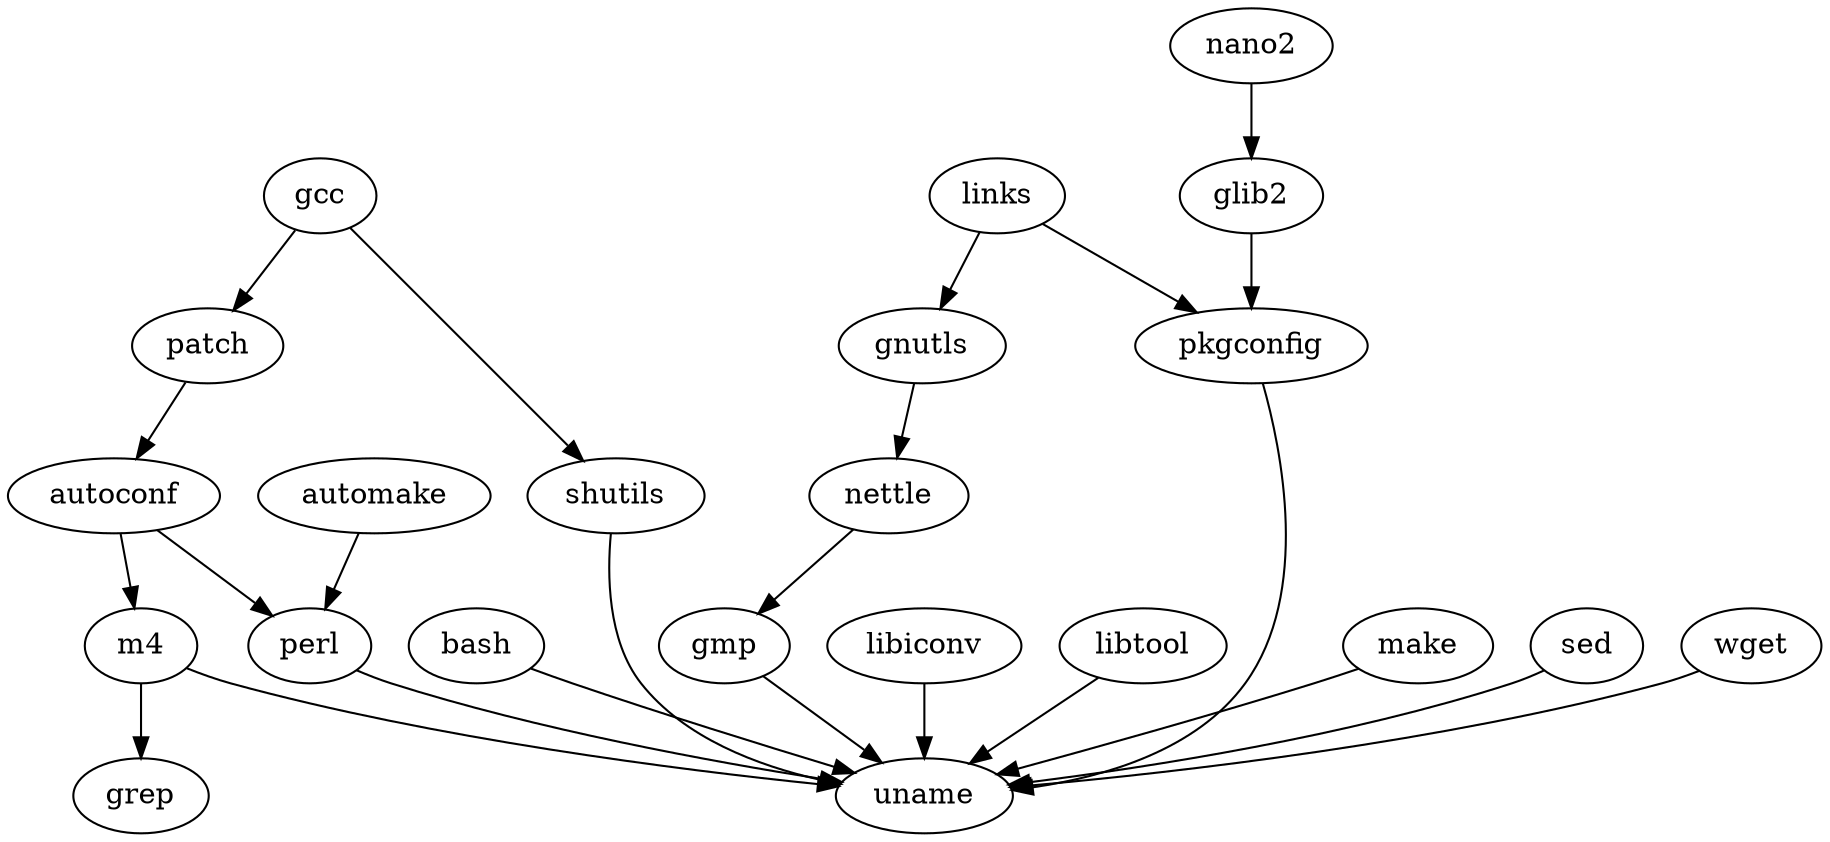 // https://en.wikipedia.org/wiki/DOT_(graph_description_language)

digraph build_requires {
	autoconf -> m4
	autoconf -> perl
	automake -> perl
	bash -> uname
	gcc -> patch
	gcc -> shutils
	gmp -> uname
	libiconv -> uname
	libtool -> uname
	links -> gnutls -> nettle -> gmp
	links -> pkgconfig
	m4 -> grep
	m4 -> uname
	make -> uname
	nano2 -> glib2 -> pkgconfig
	pkgconfig -> uname
	perl -> uname
	patch -> autoconf
	sed -> uname
	shutils -> uname
	wget -> uname
}

digraph builds_after {
	gcc -> fileutils
	wget
	libtool -> make
	pkgconfig -> grep
	grep -> m4
	m4 -> make
	autogen
	autoconf
	perl -> sed
	bash
}

digraph execution_requires {
	autoconf -> perl
}
